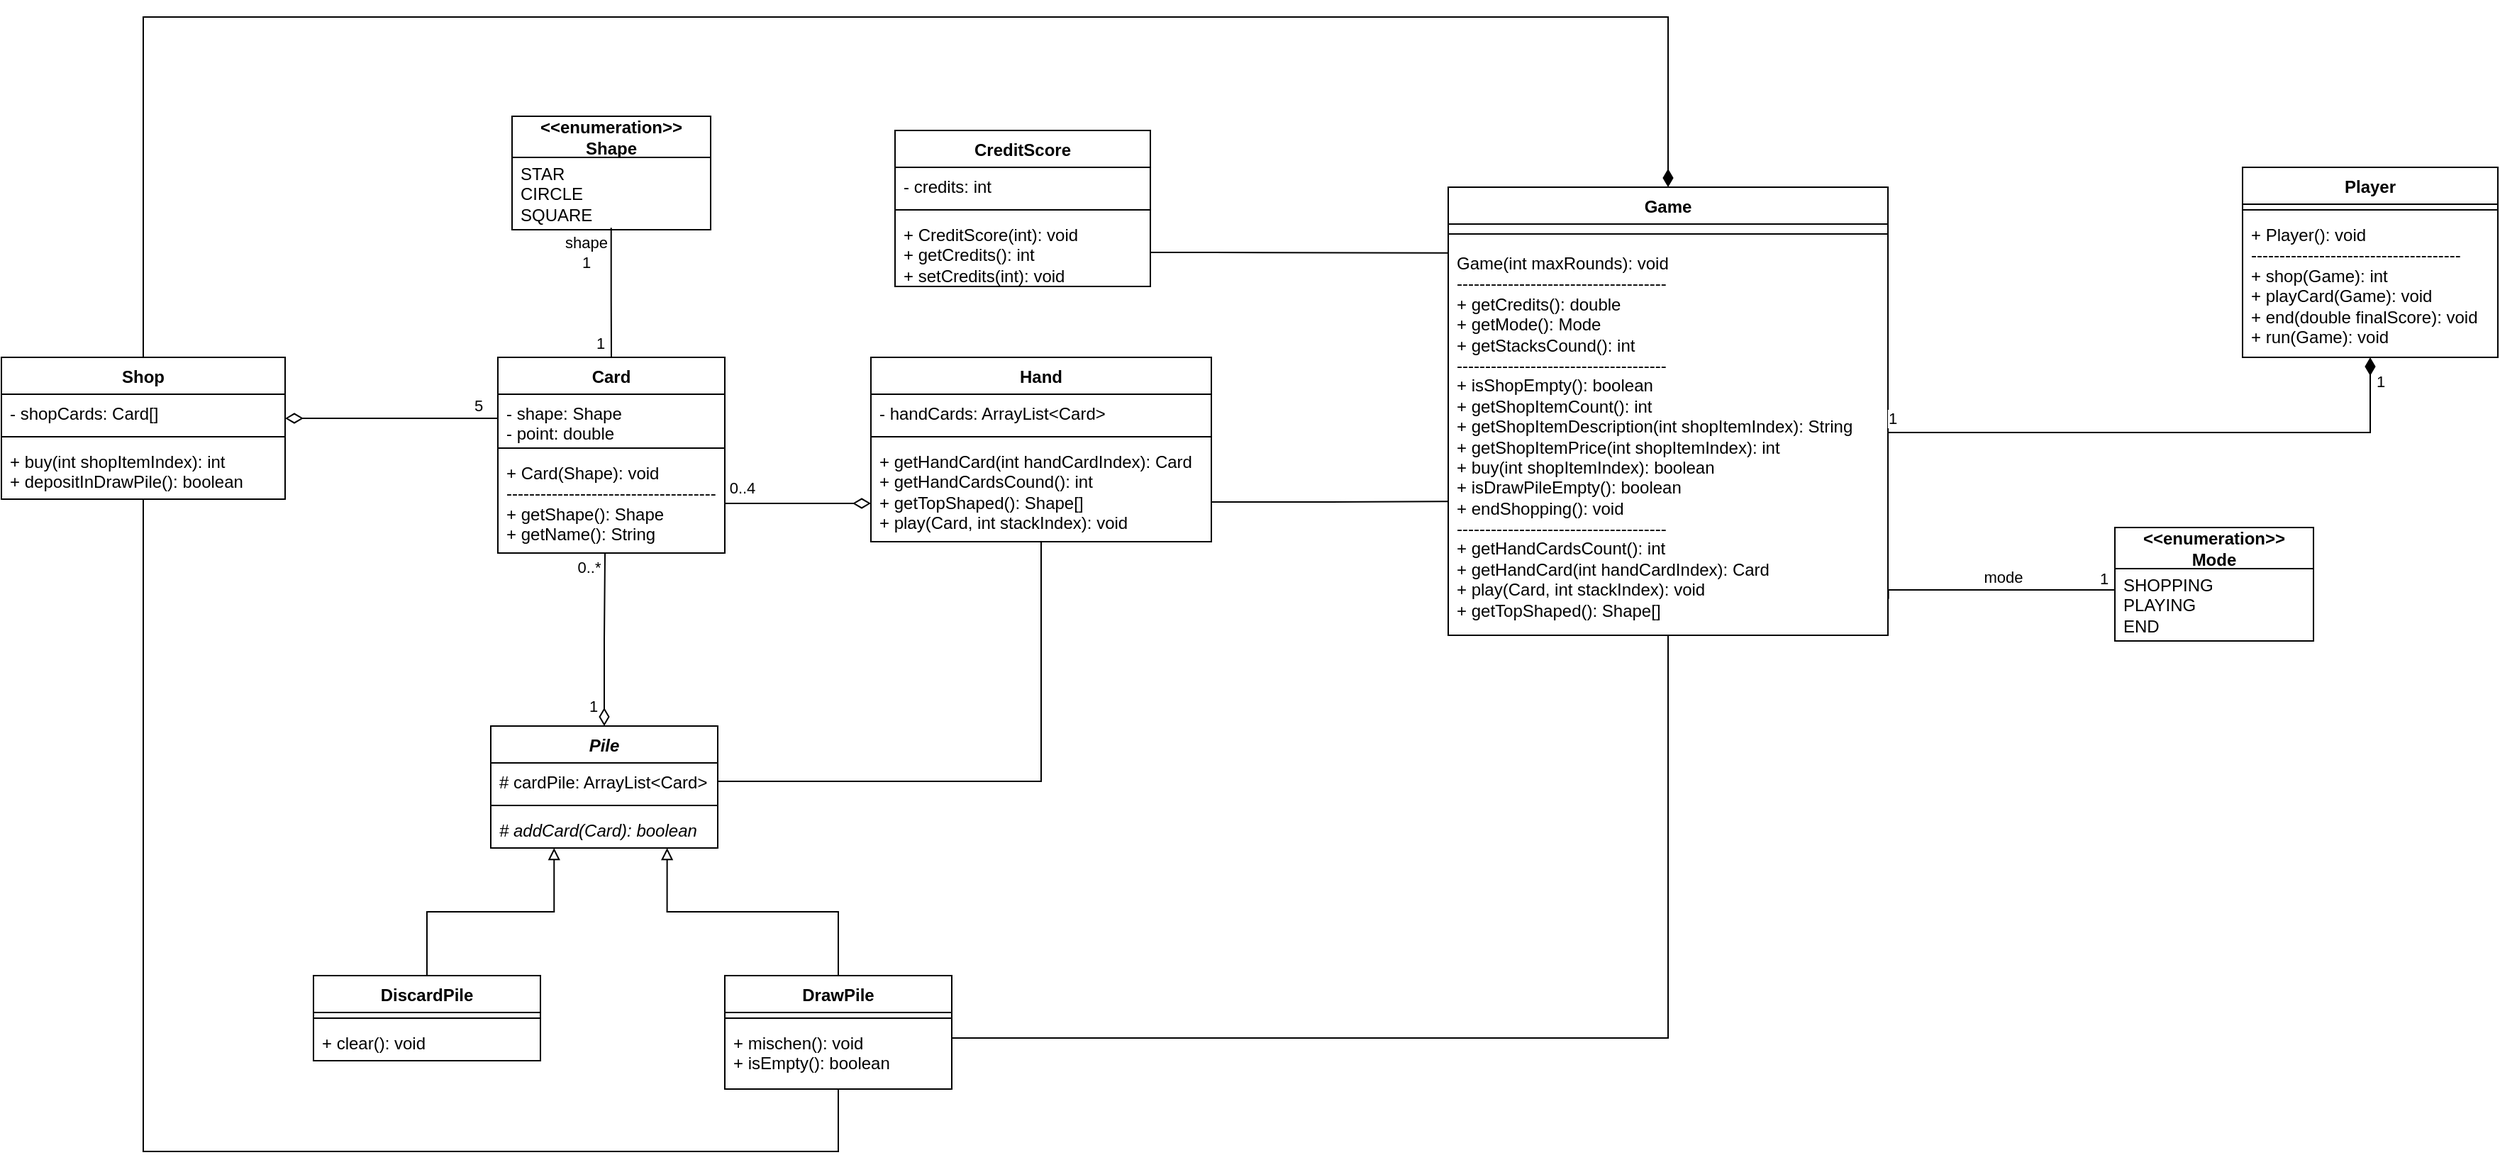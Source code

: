 <mxfile version="24.2.1" type="github">
  <diagram id="C5RBs43oDa-KdzZeNtuy" name="Page-1">
    <mxGraphModel dx="2242" dy="1931" grid="1" gridSize="10" guides="1" tooltips="1" connect="1" arrows="1" fold="1" page="1" pageScale="1" pageWidth="827" pageHeight="1169" background="none" math="0" shadow="0">
      <root>
        <mxCell id="WIyWlLk6GJQsqaUBKTNV-0" />
        <mxCell id="WIyWlLk6GJQsqaUBKTNV-1" parent="WIyWlLk6GJQsqaUBKTNV-0" />
        <mxCell id="68DYtTx3OVYjfGofnT8--20" style="edgeStyle=orthogonalEdgeStyle;rounded=0;orthogonalLoop=1;jettySize=auto;html=1;exitX=0.5;exitY=1;exitDx=0;exitDy=0;endArrow=none;endFill=0;" parent="WIyWlLk6GJQsqaUBKTNV-1" source="SgR9l-3b9hQnym2gSb6I-0" target="C7Ak6nxzTfxMc2L_WpOS-12" edge="1">
          <mxGeometry relative="1" as="geometry">
            <Array as="points">
              <mxPoint x="825" y="480" />
            </Array>
          </mxGeometry>
        </mxCell>
        <mxCell id="SgR9l-3b9hQnym2gSb6I-0" value="Game" style="swimlane;fontStyle=1;align=center;verticalAlign=top;childLayout=stackLayout;horizontal=1;startSize=26;horizontalStack=0;resizeParent=1;resizeParentMax=0;resizeLast=0;collapsible=1;marginBottom=0;whiteSpace=wrap;html=1;labelBackgroundColor=none;" parent="WIyWlLk6GJQsqaUBKTNV-1" vertex="1">
          <mxGeometry x="670" y="-120" width="310" height="316" as="geometry">
            <mxRectangle x="670" y="-120" width="70" height="30" as="alternateBounds" />
          </mxGeometry>
        </mxCell>
        <mxCell id="SgR9l-3b9hQnym2gSb6I-2" value="" style="line;strokeWidth=1;fillColor=none;align=left;verticalAlign=middle;spacingTop=-1;spacingLeft=3;spacingRight=3;rotatable=0;labelPosition=right;points=[];portConstraint=eastwest;labelBackgroundColor=none;" parent="SgR9l-3b9hQnym2gSb6I-0" vertex="1">
          <mxGeometry y="26" width="310" height="14" as="geometry" />
        </mxCell>
        <mxCell id="SgR9l-3b9hQnym2gSb6I-3" value="Game(int maxRounds): void&lt;div&gt;-------------------------------------&lt;/div&gt;&lt;div&gt;+ getCredits(): double&lt;/div&gt;&lt;div&gt;+ getMode(): Mode&lt;/div&gt;&lt;div&gt;+ getStacksCound(): int&lt;/div&gt;&lt;div&gt;-------------------------------------&lt;/div&gt;&lt;div&gt;+ isShopEmpty(): boolean&lt;/div&gt;&lt;div&gt;+ getShopItemCount&lt;span style=&quot;background-color: initial;&quot;&gt;(): int&lt;/span&gt;&lt;/div&gt;&lt;div&gt;+ getShopItemDescription(int shopItemIndex): String&lt;/div&gt;&lt;div&gt;+ getShopItemPrice(int shopItemIndex): int&lt;/div&gt;&lt;div&gt;+ buy(int shopItemIndex): boolean&lt;/div&gt;&lt;div&gt;+ isDrawPileEmpty(): boolean&lt;/div&gt;&lt;div&gt;+ endShopping(): void&lt;/div&gt;&lt;div&gt;-------------------------------------&lt;/div&gt;&lt;div&gt;+ getHandCardsCount&lt;span style=&quot;background-color: initial;&quot;&gt;(): int&lt;/span&gt;&lt;/div&gt;&lt;div&gt;+ getHandCard(int handCardIndex): Card&lt;/div&gt;&lt;div&gt;+ play(Card, int stackIndex): void&lt;/div&gt;&lt;div&gt;+ getTopShaped(): Shape[]&lt;/div&gt;&lt;div&gt;&lt;br&gt;&lt;/div&gt;" style="text;strokeColor=none;fillColor=none;align=left;verticalAlign=top;spacingLeft=4;spacingRight=4;overflow=hidden;rotatable=0;points=[[0,0.5],[1,0.5]];portConstraint=eastwest;whiteSpace=wrap;html=1;labelBackgroundColor=none;" parent="SgR9l-3b9hQnym2gSb6I-0" vertex="1">
          <mxGeometry y="40" width="310" height="276" as="geometry" />
        </mxCell>
        <mxCell id="SgR9l-3b9hQnym2gSb6I-4" value="Player" style="swimlane;fontStyle=1;align=center;verticalAlign=top;childLayout=stackLayout;horizontal=1;startSize=26;horizontalStack=0;resizeParent=1;resizeParentMax=0;resizeLast=0;collapsible=1;marginBottom=0;whiteSpace=wrap;html=1;labelBackgroundColor=none;" parent="WIyWlLk6GJQsqaUBKTNV-1" vertex="1">
          <mxGeometry x="1230" y="-134" width="180" height="134" as="geometry" />
        </mxCell>
        <mxCell id="SgR9l-3b9hQnym2gSb6I-6" value="" style="line;strokeWidth=1;fillColor=none;align=left;verticalAlign=middle;spacingTop=-1;spacingLeft=3;spacingRight=3;rotatable=0;labelPosition=right;points=[];portConstraint=eastwest;labelBackgroundColor=none;" parent="SgR9l-3b9hQnym2gSb6I-4" vertex="1">
          <mxGeometry y="26" width="180" height="8" as="geometry" />
        </mxCell>
        <mxCell id="SgR9l-3b9hQnym2gSb6I-7" value="+ Player(): void&lt;div&gt;-------------------------------------&lt;/div&gt;&lt;div&gt;+ shop(Game): int&lt;/div&gt;&lt;div&gt;+ playCard(Game): void&lt;/div&gt;&lt;div&gt;+ end(double finalScore): void&lt;/div&gt;&lt;div&gt;+ run(Game): void&lt;/div&gt;" style="text;strokeColor=none;fillColor=none;align=left;verticalAlign=top;spacingLeft=4;spacingRight=4;overflow=hidden;rotatable=0;points=[[0,0.5],[1,0.5]];portConstraint=eastwest;whiteSpace=wrap;html=1;labelBackgroundColor=none;" parent="SgR9l-3b9hQnym2gSb6I-4" vertex="1">
          <mxGeometry y="34" width="180" height="100" as="geometry" />
        </mxCell>
        <mxCell id="SgR9l-3b9hQnym2gSb6I-8" value="Card" style="swimlane;fontStyle=1;align=center;verticalAlign=top;childLayout=stackLayout;horizontal=1;startSize=26;horizontalStack=0;resizeParent=1;resizeParentMax=0;resizeLast=0;collapsible=1;marginBottom=0;whiteSpace=wrap;html=1;labelBackgroundColor=none;" parent="WIyWlLk6GJQsqaUBKTNV-1" vertex="1">
          <mxGeometry width="160" height="138" as="geometry" />
        </mxCell>
        <mxCell id="SgR9l-3b9hQnym2gSb6I-9" value="- shape: Shape&lt;div&gt;- point: double&lt;/div&gt;" style="text;strokeColor=none;fillColor=none;align=left;verticalAlign=top;spacingLeft=4;spacingRight=4;overflow=hidden;rotatable=0;points=[[0,0.5],[1,0.5]];portConstraint=eastwest;whiteSpace=wrap;html=1;labelBackgroundColor=none;" parent="SgR9l-3b9hQnym2gSb6I-8" vertex="1">
          <mxGeometry y="26" width="160" height="34" as="geometry" />
        </mxCell>
        <mxCell id="SgR9l-3b9hQnym2gSb6I-10" value="" style="line;strokeWidth=1;fillColor=none;align=left;verticalAlign=middle;spacingTop=-1;spacingLeft=3;spacingRight=3;rotatable=0;labelPosition=right;points=[];portConstraint=eastwest;labelBackgroundColor=none;" parent="SgR9l-3b9hQnym2gSb6I-8" vertex="1">
          <mxGeometry y="60" width="160" height="8" as="geometry" />
        </mxCell>
        <mxCell id="SgR9l-3b9hQnym2gSb6I-11" value="+ Card(Shape): void&lt;div&gt;-------------------------------------&lt;/div&gt;&lt;div&gt;+ getShape(): Shape&lt;/div&gt;&lt;div&gt;+ getName(): String&lt;/div&gt;" style="text;strokeColor=none;fillColor=none;align=left;verticalAlign=top;spacingLeft=4;spacingRight=4;overflow=hidden;rotatable=0;points=[[0,0.5],[1,0.5]];portConstraint=eastwest;whiteSpace=wrap;html=1;labelBackgroundColor=none;" parent="SgR9l-3b9hQnym2gSb6I-8" vertex="1">
          <mxGeometry y="68" width="160" height="70" as="geometry" />
        </mxCell>
        <mxCell id="SgR9l-3b9hQnym2gSb6I-12" value="&lt;div&gt;&amp;lt;&amp;lt;enumeration&amp;gt;&amp;gt;&lt;/div&gt;Shape" style="swimlane;fontStyle=1;align=center;verticalAlign=middle;childLayout=stackLayout;horizontal=1;startSize=29;horizontalStack=0;resizeParent=1;resizeParentMax=0;resizeLast=0;collapsible=0;marginBottom=0;html=1;whiteSpace=wrap;labelBackgroundColor=none;" parent="WIyWlLk6GJQsqaUBKTNV-1" vertex="1">
          <mxGeometry x="10" y="-170" width="140" height="80" as="geometry" />
        </mxCell>
        <mxCell id="SgR9l-3b9hQnym2gSb6I-14" value="STAR&lt;div&gt;CIRCLE&lt;/div&gt;&lt;div&gt;SQUARE&lt;/div&gt;" style="text;html=1;strokeColor=none;fillColor=none;align=left;verticalAlign=middle;spacingLeft=4;spacingRight=4;overflow=hidden;rotatable=0;points=[[0,0.5],[1,0.5]];portConstraint=eastwest;whiteSpace=wrap;labelBackgroundColor=none;" parent="SgR9l-3b9hQnym2gSb6I-12" vertex="1">
          <mxGeometry y="29" width="140" height="51" as="geometry" />
        </mxCell>
        <mxCell id="SgR9l-3b9hQnym2gSb6I-16" style="edgeStyle=elbowEdgeStyle;rounded=0;orthogonalLoop=1;jettySize=auto;html=1;endArrow=none;endFill=0;elbow=vertical;entryX=0.5;entryY=0;entryDx=0;entryDy=0;labelBackgroundColor=none;fontColor=default;exitX=0.499;exitY=0.974;exitDx=0;exitDy=0;exitPerimeter=0;" parent="WIyWlLk6GJQsqaUBKTNV-1" source="SgR9l-3b9hQnym2gSb6I-14" target="SgR9l-3b9hQnym2gSb6I-8" edge="1">
          <mxGeometry relative="1" as="geometry">
            <mxPoint x="100" y="-30" as="targetPoint" />
            <Array as="points">
              <mxPoint x="40" y="-40" />
            </Array>
          </mxGeometry>
        </mxCell>
        <mxCell id="SgR9l-3b9hQnym2gSb6I-17" value="1" style="edgeLabel;html=1;align=center;verticalAlign=middle;resizable=0;points=[];labelBackgroundColor=none;" parent="SgR9l-3b9hQnym2gSb6I-16" vertex="1" connectable="0">
          <mxGeometry x="0.869" relative="1" as="geometry">
            <mxPoint x="-8" y="-4" as="offset" />
          </mxGeometry>
        </mxCell>
        <mxCell id="SgR9l-3b9hQnym2gSb6I-18" value="&lt;div&gt;shape&lt;/div&gt;1" style="edgeLabel;html=1;align=center;verticalAlign=middle;resizable=0;points=[];labelBackgroundColor=none;" parent="SgR9l-3b9hQnym2gSb6I-16" vertex="1" connectable="0">
          <mxGeometry x="-0.845" relative="1" as="geometry">
            <mxPoint x="-18" y="10" as="offset" />
          </mxGeometry>
        </mxCell>
        <mxCell id="SgR9l-3b9hQnym2gSb6I-20" value="&amp;lt;&amp;lt;enumeration&amp;gt;&amp;gt;&lt;div&gt;Mode&lt;/div&gt;" style="swimlane;fontStyle=1;align=center;verticalAlign=middle;childLayout=stackLayout;horizontal=1;startSize=29;horizontalStack=0;resizeParent=1;resizeParentMax=0;resizeLast=0;collapsible=0;marginBottom=0;html=1;whiteSpace=wrap;labelBackgroundColor=none;" parent="WIyWlLk6GJQsqaUBKTNV-1" vertex="1">
          <mxGeometry x="1140" y="120" width="140" height="80" as="geometry" />
        </mxCell>
        <mxCell id="SgR9l-3b9hQnym2gSb6I-22" value="SHOPPING&lt;div&gt;PLAYING&lt;/div&gt;&lt;div&gt;END&lt;/div&gt;" style="text;html=1;strokeColor=none;fillColor=none;align=left;verticalAlign=middle;spacingLeft=4;spacingRight=4;overflow=hidden;rotatable=0;points=[[0,0.5],[1,0.5]];portConstraint=eastwest;whiteSpace=wrap;labelBackgroundColor=none;" parent="SgR9l-3b9hQnym2gSb6I-20" vertex="1">
          <mxGeometry y="29" width="140" height="51" as="geometry" />
        </mxCell>
        <mxCell id="LPEKgBTARTEl4KXcgwuo-25" style="edgeStyle=orthogonalEdgeStyle;rounded=0;orthogonalLoop=1;jettySize=auto;html=1;endArrow=none;endFill=0;" parent="WIyWlLk6GJQsqaUBKTNV-1" source="C7Ak6nxzTfxMc2L_WpOS-0" target="C7Ak6nxzTfxMc2L_WpOS-12" edge="1">
          <mxGeometry relative="1" as="geometry">
            <Array as="points">
              <mxPoint x="-250" y="560" />
              <mxPoint x="240" y="560" />
            </Array>
          </mxGeometry>
        </mxCell>
        <mxCell id="68DYtTx3OVYjfGofnT8--21" style="edgeStyle=orthogonalEdgeStyle;rounded=0;orthogonalLoop=1;jettySize=auto;html=1;exitX=0.5;exitY=0;exitDx=0;exitDy=0;entryX=0.5;entryY=0;entryDx=0;entryDy=0;endArrow=diamondThin;endFill=1;startArrow=none;startFill=0;endSize=10;" parent="WIyWlLk6GJQsqaUBKTNV-1" source="C7Ak6nxzTfxMc2L_WpOS-0" target="SgR9l-3b9hQnym2gSb6I-0" edge="1">
          <mxGeometry relative="1" as="geometry">
            <Array as="points">
              <mxPoint x="-250" y="-240" />
              <mxPoint x="825" y="-240" />
            </Array>
          </mxGeometry>
        </mxCell>
        <mxCell id="C7Ak6nxzTfxMc2L_WpOS-0" value="Shop&lt;div&gt;&lt;br&gt;&lt;/div&gt;" style="swimlane;fontStyle=1;align=center;verticalAlign=top;childLayout=stackLayout;horizontal=1;startSize=26;horizontalStack=0;resizeParent=1;resizeParentMax=0;resizeLast=0;collapsible=1;marginBottom=0;whiteSpace=wrap;html=1;labelBackgroundColor=none;" parent="WIyWlLk6GJQsqaUBKTNV-1" vertex="1">
          <mxGeometry x="-350" width="200" height="100" as="geometry" />
        </mxCell>
        <mxCell id="C7Ak6nxzTfxMc2L_WpOS-1" value="- shopCards: Card[]" style="text;strokeColor=none;fillColor=none;align=left;verticalAlign=top;spacingLeft=4;spacingRight=4;overflow=hidden;rotatable=0;points=[[0,0.5],[1,0.5]];portConstraint=eastwest;whiteSpace=wrap;html=1;labelBackgroundColor=none;" parent="C7Ak6nxzTfxMc2L_WpOS-0" vertex="1">
          <mxGeometry y="26" width="200" height="26" as="geometry" />
        </mxCell>
        <mxCell id="C7Ak6nxzTfxMc2L_WpOS-2" value="" style="line;strokeWidth=1;fillColor=none;align=left;verticalAlign=middle;spacingTop=-1;spacingLeft=3;spacingRight=3;rotatable=0;labelPosition=right;points=[];portConstraint=eastwest;labelBackgroundColor=none;" parent="C7Ak6nxzTfxMc2L_WpOS-0" vertex="1">
          <mxGeometry y="52" width="200" height="8" as="geometry" />
        </mxCell>
        <mxCell id="C7Ak6nxzTfxMc2L_WpOS-3" value="+ buy(int shopItemIndex): int&lt;div&gt;+ depositInDrawPile(): boolean&lt;/div&gt;" style="text;strokeColor=none;fillColor=none;align=left;verticalAlign=top;spacingLeft=4;spacingRight=4;overflow=hidden;rotatable=0;points=[[0,0.5],[1,0.5]];portConstraint=eastwest;whiteSpace=wrap;html=1;labelBackgroundColor=none;" parent="C7Ak6nxzTfxMc2L_WpOS-0" vertex="1">
          <mxGeometry y="60" width="200" height="40" as="geometry" />
        </mxCell>
        <mxCell id="loQ072DQar3Xdi3EgCQD-0" style="edgeStyle=orthogonalEdgeStyle;rounded=0;orthogonalLoop=1;jettySize=auto;html=1;endArrow=none;endFill=0;" parent="WIyWlLk6GJQsqaUBKTNV-1" source="C7Ak6nxzTfxMc2L_WpOS-8" target="C7Ak6nxzTfxMc2L_WpOS-24" edge="1">
          <mxGeometry relative="1" as="geometry" />
        </mxCell>
        <mxCell id="C7Ak6nxzTfxMc2L_WpOS-8" value="Hand" style="swimlane;fontStyle=1;align=center;verticalAlign=top;childLayout=stackLayout;horizontal=1;startSize=26;horizontalStack=0;resizeParent=1;resizeParentMax=0;resizeLast=0;collapsible=1;marginBottom=0;whiteSpace=wrap;html=1;labelBackgroundColor=none;" parent="WIyWlLk6GJQsqaUBKTNV-1" vertex="1">
          <mxGeometry x="263" width="240" height="130" as="geometry" />
        </mxCell>
        <mxCell id="C7Ak6nxzTfxMc2L_WpOS-9" value="- handCards: ArrayList&amp;lt;Card&amp;gt;" style="text;strokeColor=none;fillColor=none;align=left;verticalAlign=top;spacingLeft=4;spacingRight=4;overflow=hidden;rotatable=0;points=[[0,0.5],[1,0.5]];portConstraint=eastwest;whiteSpace=wrap;html=1;labelBackgroundColor=none;" parent="C7Ak6nxzTfxMc2L_WpOS-8" vertex="1">
          <mxGeometry y="26" width="240" height="26" as="geometry" />
        </mxCell>
        <mxCell id="C7Ak6nxzTfxMc2L_WpOS-10" value="" style="line;strokeWidth=1;fillColor=none;align=left;verticalAlign=middle;spacingTop=-1;spacingLeft=3;spacingRight=3;rotatable=0;labelPosition=right;points=[];portConstraint=eastwest;labelBackgroundColor=none;" parent="C7Ak6nxzTfxMc2L_WpOS-8" vertex="1">
          <mxGeometry y="52" width="240" height="8" as="geometry" />
        </mxCell>
        <mxCell id="C7Ak6nxzTfxMc2L_WpOS-11" value="+ getHandCard(int handCardIndex): Card&lt;div&gt;+ getHandCardsCound(): int&lt;/div&gt;&lt;div&gt;+ getTopShaped(): Shape[]&lt;/div&gt;&lt;div&gt;+ play(Card, int stackIndex): void&lt;/div&gt;" style="text;strokeColor=none;fillColor=none;align=left;verticalAlign=top;spacingLeft=4;spacingRight=4;overflow=hidden;rotatable=0;points=[[0,0.5],[1,0.5]];portConstraint=eastwest;whiteSpace=wrap;html=1;labelBackgroundColor=none;" parent="C7Ak6nxzTfxMc2L_WpOS-8" vertex="1">
          <mxGeometry y="60" width="240" height="70" as="geometry" />
        </mxCell>
        <mxCell id="C7Ak6nxzTfxMc2L_WpOS-12" value="DrawPile" style="swimlane;fontStyle=1;align=center;verticalAlign=top;childLayout=stackLayout;horizontal=1;startSize=26;horizontalStack=0;resizeParent=1;resizeParentMax=0;resizeLast=0;collapsible=1;marginBottom=0;whiteSpace=wrap;html=1;labelBackgroundColor=none;" parent="WIyWlLk6GJQsqaUBKTNV-1" vertex="1">
          <mxGeometry x="160" y="436" width="160" height="80" as="geometry" />
        </mxCell>
        <mxCell id="C7Ak6nxzTfxMc2L_WpOS-14" value="" style="line;strokeWidth=1;fillColor=none;align=left;verticalAlign=middle;spacingTop=-1;spacingLeft=3;spacingRight=3;rotatable=0;labelPosition=right;points=[];portConstraint=eastwest;labelBackgroundColor=none;" parent="C7Ak6nxzTfxMc2L_WpOS-12" vertex="1">
          <mxGeometry y="26" width="160" height="8" as="geometry" />
        </mxCell>
        <mxCell id="C7Ak6nxzTfxMc2L_WpOS-15" value="+ mischen(): void&lt;div&gt;+ isEmpty(): boolean&lt;/div&gt;" style="text;strokeColor=none;fillColor=none;align=left;verticalAlign=top;spacingLeft=4;spacingRight=4;overflow=hidden;rotatable=0;points=[[0,0.5],[1,0.5]];portConstraint=eastwest;whiteSpace=wrap;html=1;labelBackgroundColor=none;" parent="C7Ak6nxzTfxMc2L_WpOS-12" vertex="1">
          <mxGeometry y="34" width="160" height="46" as="geometry" />
        </mxCell>
        <mxCell id="C7Ak6nxzTfxMc2L_WpOS-16" value="DiscardPile" style="swimlane;fontStyle=1;align=center;verticalAlign=top;childLayout=stackLayout;horizontal=1;startSize=26;horizontalStack=0;resizeParent=1;resizeParentMax=0;resizeLast=0;collapsible=1;marginBottom=0;whiteSpace=wrap;html=1;labelBackgroundColor=none;" parent="WIyWlLk6GJQsqaUBKTNV-1" vertex="1">
          <mxGeometry x="-130" y="436" width="160" height="60" as="geometry" />
        </mxCell>
        <mxCell id="C7Ak6nxzTfxMc2L_WpOS-18" value="" style="line;strokeWidth=1;fillColor=none;align=left;verticalAlign=middle;spacingTop=-1;spacingLeft=3;spacingRight=3;rotatable=0;labelPosition=right;points=[];portConstraint=eastwest;labelBackgroundColor=none;" parent="C7Ak6nxzTfxMc2L_WpOS-16" vertex="1">
          <mxGeometry y="26" width="160" height="8" as="geometry" />
        </mxCell>
        <mxCell id="C7Ak6nxzTfxMc2L_WpOS-19" value="&lt;div&gt;+ clear(): void&lt;/div&gt;" style="text;strokeColor=none;fillColor=none;align=left;verticalAlign=top;spacingLeft=4;spacingRight=4;overflow=hidden;rotatable=0;points=[[0,0.5],[1,0.5]];portConstraint=eastwest;whiteSpace=wrap;html=1;labelBackgroundColor=none;" parent="C7Ak6nxzTfxMc2L_WpOS-16" vertex="1">
          <mxGeometry y="34" width="160" height="26" as="geometry" />
        </mxCell>
        <mxCell id="C7Ak6nxzTfxMc2L_WpOS-20" style="edgeStyle=orthogonalEdgeStyle;rounded=0;orthogonalLoop=1;jettySize=auto;html=1;entryX=1;entryY=0.5;entryDx=0;entryDy=0;endArrow=none;endFill=0;startArrow=diamondThin;startFill=0;startSize=10;labelBackgroundColor=none;fontColor=default;" parent="WIyWlLk6GJQsqaUBKTNV-1" source="C7Ak6nxzTfxMc2L_WpOS-11" target="SgR9l-3b9hQnym2gSb6I-11" edge="1">
          <mxGeometry relative="1" as="geometry">
            <Array as="points">
              <mxPoint x="250" y="103" />
              <mxPoint x="250" y="103" />
            </Array>
          </mxGeometry>
        </mxCell>
        <mxCell id="C7Ak6nxzTfxMc2L_WpOS-22" value="0..4" style="edgeLabel;html=1;align=center;verticalAlign=middle;resizable=0;points=[];labelBackgroundColor=none;" parent="C7Ak6nxzTfxMc2L_WpOS-20" connectable="0" vertex="1">
          <mxGeometry x="0.828" relative="1" as="geometry">
            <mxPoint x="3" y="-11" as="offset" />
          </mxGeometry>
        </mxCell>
        <mxCell id="C7Ak6nxzTfxMc2L_WpOS-23" value="&lt;i&gt;Pile&lt;/i&gt;" style="swimlane;fontStyle=1;align=center;verticalAlign=top;childLayout=stackLayout;horizontal=1;startSize=26;horizontalStack=0;resizeParent=1;resizeParentMax=0;resizeLast=0;collapsible=1;marginBottom=0;whiteSpace=wrap;html=1;labelBackgroundColor=none;" parent="WIyWlLk6GJQsqaUBKTNV-1" vertex="1">
          <mxGeometry x="-5" y="260" width="160" height="86" as="geometry">
            <mxRectangle x="-5" y="260" width="70" height="30" as="alternateBounds" />
          </mxGeometry>
        </mxCell>
        <mxCell id="C7Ak6nxzTfxMc2L_WpOS-24" value="# cardPile: ArrayList&amp;lt;Card&amp;gt;" style="text;strokeColor=none;fillColor=none;align=left;verticalAlign=top;spacingLeft=4;spacingRight=4;overflow=hidden;rotatable=0;points=[[0,0.5],[1,0.5]];portConstraint=eastwest;whiteSpace=wrap;html=1;labelBackgroundColor=none;" parent="C7Ak6nxzTfxMc2L_WpOS-23" vertex="1">
          <mxGeometry y="26" width="160" height="26" as="geometry" />
        </mxCell>
        <mxCell id="C7Ak6nxzTfxMc2L_WpOS-25" value="" style="line;strokeWidth=1;fillColor=none;align=left;verticalAlign=middle;spacingTop=-1;spacingLeft=3;spacingRight=3;rotatable=0;labelPosition=right;points=[];portConstraint=eastwest;labelBackgroundColor=none;" parent="C7Ak6nxzTfxMc2L_WpOS-23" vertex="1">
          <mxGeometry y="52" width="160" height="8" as="geometry" />
        </mxCell>
        <mxCell id="C7Ak6nxzTfxMc2L_WpOS-26" value="&lt;i&gt;# addCard(Card): boolean&lt;/i&gt;" style="text;strokeColor=none;fillColor=none;align=left;verticalAlign=top;spacingLeft=4;spacingRight=4;overflow=hidden;rotatable=0;points=[[0,0.5],[1,0.5]];portConstraint=eastwest;whiteSpace=wrap;html=1;labelBackgroundColor=none;" parent="C7Ak6nxzTfxMc2L_WpOS-23" vertex="1">
          <mxGeometry y="60" width="160" height="26" as="geometry" />
        </mxCell>
        <mxCell id="C7Ak6nxzTfxMc2L_WpOS-27" style="edgeStyle=elbowEdgeStyle;rounded=0;orthogonalLoop=1;jettySize=auto;html=1;entryX=0.279;entryY=1;entryDx=0;entryDy=0;entryPerimeter=0;elbow=vertical;endArrow=block;endFill=0;labelBackgroundColor=none;fontColor=default;" parent="WIyWlLk6GJQsqaUBKTNV-1" source="C7Ak6nxzTfxMc2L_WpOS-16" target="C7Ak6nxzTfxMc2L_WpOS-26" edge="1">
          <mxGeometry relative="1" as="geometry" />
        </mxCell>
        <mxCell id="C7Ak6nxzTfxMc2L_WpOS-28" style="edgeStyle=orthogonalEdgeStyle;rounded=0;orthogonalLoop=1;jettySize=auto;html=1;entryX=0.777;entryY=1;entryDx=0;entryDy=0;entryPerimeter=0;endArrow=block;endFill=0;labelBackgroundColor=none;fontColor=default;" parent="WIyWlLk6GJQsqaUBKTNV-1" source="C7Ak6nxzTfxMc2L_WpOS-12" target="C7Ak6nxzTfxMc2L_WpOS-26" edge="1">
          <mxGeometry relative="1" as="geometry" />
        </mxCell>
        <mxCell id="C7Ak6nxzTfxMc2L_WpOS-29" style="edgeStyle=orthogonalEdgeStyle;rounded=0;orthogonalLoop=1;jettySize=auto;html=1;entryX=0.472;entryY=0.998;entryDx=0;entryDy=0;entryPerimeter=0;endArrow=none;endFill=0;labelBackgroundColor=none;fontColor=default;startArrow=diamondThin;startFill=0;endSize=8;startSize=10;" parent="WIyWlLk6GJQsqaUBKTNV-1" source="C7Ak6nxzTfxMc2L_WpOS-23" target="SgR9l-3b9hQnym2gSb6I-11" edge="1">
          <mxGeometry relative="1" as="geometry" />
        </mxCell>
        <mxCell id="C7Ak6nxzTfxMc2L_WpOS-30" value="1" style="edgeLabel;html=1;align=center;verticalAlign=middle;resizable=0;points=[];labelBackgroundColor=none;" parent="C7Ak6nxzTfxMc2L_WpOS-29" connectable="0" vertex="1">
          <mxGeometry x="-0.76" y="-1" relative="1" as="geometry">
            <mxPoint x="-9" as="offset" />
          </mxGeometry>
        </mxCell>
        <mxCell id="C7Ak6nxzTfxMc2L_WpOS-31" value="0..*" style="edgeLabel;html=1;align=center;verticalAlign=middle;resizable=0;points=[];labelBackgroundColor=none;" parent="C7Ak6nxzTfxMc2L_WpOS-29" connectable="0" vertex="1">
          <mxGeometry x="0.879" relative="1" as="geometry">
            <mxPoint x="-12" y="2" as="offset" />
          </mxGeometry>
        </mxCell>
        <mxCell id="LPEKgBTARTEl4KXcgwuo-0" style="edgeStyle=orthogonalEdgeStyle;rounded=0;orthogonalLoop=1;jettySize=auto;html=1;entryX=0;entryY=0.5;entryDx=0;entryDy=0;endArrow=none;endFill=0;startArrow=diamondThin;startFill=0;endSize=6;startSize=10;labelBackgroundColor=none;fontColor=default;" parent="WIyWlLk6GJQsqaUBKTNV-1" source="C7Ak6nxzTfxMc2L_WpOS-1" target="SgR9l-3b9hQnym2gSb6I-9" edge="1">
          <mxGeometry relative="1" as="geometry">
            <Array as="points">
              <mxPoint x="-110" y="43" />
              <mxPoint x="-110" y="43" />
            </Array>
          </mxGeometry>
        </mxCell>
        <mxCell id="LPEKgBTARTEl4KXcgwuo-2" value="5" style="edgeLabel;html=1;align=center;verticalAlign=middle;resizable=0;points=[];labelBackgroundColor=none;" parent="LPEKgBTARTEl4KXcgwuo-0" vertex="1" connectable="0">
          <mxGeometry x="0.808" relative="1" as="geometry">
            <mxPoint y="-9" as="offset" />
          </mxGeometry>
        </mxCell>
        <mxCell id="LPEKgBTARTEl4KXcgwuo-8" value="CreditScore" style="swimlane;fontStyle=1;align=center;verticalAlign=top;childLayout=stackLayout;horizontal=1;startSize=26;horizontalStack=0;resizeParent=1;resizeParentMax=0;resizeLast=0;collapsible=1;marginBottom=0;whiteSpace=wrap;html=1;labelBackgroundColor=none;" parent="WIyWlLk6GJQsqaUBKTNV-1" vertex="1">
          <mxGeometry x="280" y="-160" width="180" height="110" as="geometry" />
        </mxCell>
        <mxCell id="LPEKgBTARTEl4KXcgwuo-9" value="- credits: int" style="text;strokeColor=none;fillColor=none;align=left;verticalAlign=top;spacingLeft=4;spacingRight=4;overflow=hidden;rotatable=0;points=[[0,0.5],[1,0.5]];portConstraint=eastwest;whiteSpace=wrap;html=1;labelBackgroundColor=none;" parent="LPEKgBTARTEl4KXcgwuo-8" vertex="1">
          <mxGeometry y="26" width="180" height="26" as="geometry" />
        </mxCell>
        <mxCell id="LPEKgBTARTEl4KXcgwuo-10" value="" style="line;strokeWidth=1;fillColor=none;align=left;verticalAlign=middle;spacingTop=-1;spacingLeft=3;spacingRight=3;rotatable=0;labelPosition=right;points=[];portConstraint=eastwest;labelBackgroundColor=none;" parent="LPEKgBTARTEl4KXcgwuo-8" vertex="1">
          <mxGeometry y="52" width="180" height="8" as="geometry" />
        </mxCell>
        <mxCell id="LPEKgBTARTEl4KXcgwuo-11" value="&lt;div&gt;+ CreditScore(int): void&lt;/div&gt;+ getCredits(): int&lt;div&gt;+ setCredits(int): void&lt;/div&gt;" style="text;strokeColor=none;fillColor=none;align=left;verticalAlign=top;spacingLeft=4;spacingRight=4;overflow=hidden;rotatable=0;points=[[0,0.5],[1,0.5]];portConstraint=eastwest;whiteSpace=wrap;html=1;labelBackgroundColor=none;" parent="LPEKgBTARTEl4KXcgwuo-8" vertex="1">
          <mxGeometry y="60" width="180" height="50" as="geometry" />
        </mxCell>
        <mxCell id="LPEKgBTARTEl4KXcgwuo-28" style="edgeStyle=orthogonalEdgeStyle;rounded=0;orthogonalLoop=1;jettySize=auto;html=1;endArrow=none;endFill=0;startArrow=diamondThin;startFill=1;endSize=7;startSize=10;" parent="WIyWlLk6GJQsqaUBKTNV-1" source="SgR9l-3b9hQnym2gSb6I-7" edge="1">
          <mxGeometry relative="1" as="geometry">
            <Array as="points">
              <mxPoint x="1320" y="53" />
            </Array>
            <mxPoint x="980" y="53" as="targetPoint" />
          </mxGeometry>
        </mxCell>
        <mxCell id="LPEKgBTARTEl4KXcgwuo-31" value="1" style="edgeLabel;html=1;align=center;verticalAlign=middle;resizable=0;points=[];" parent="LPEKgBTARTEl4KXcgwuo-28" connectable="0" vertex="1">
          <mxGeometry x="-0.903" y="1" relative="1" as="geometry">
            <mxPoint x="6" y="-2" as="offset" />
          </mxGeometry>
        </mxCell>
        <mxCell id="LPEKgBTARTEl4KXcgwuo-33" value="1" style="edgeLabel;html=1;align=center;verticalAlign=middle;resizable=0;points=[];" parent="LPEKgBTARTEl4KXcgwuo-28" connectable="0" vertex="1">
          <mxGeometry x="0.894" relative="1" as="geometry">
            <mxPoint x="-18" y="-10" as="offset" />
          </mxGeometry>
        </mxCell>
        <mxCell id="LPEKgBTARTEl4KXcgwuo-30" style="edgeStyle=orthogonalEdgeStyle;rounded=0;orthogonalLoop=1;jettySize=auto;html=1;entryX=1.001;entryY=0.907;entryDx=0;entryDy=0;entryPerimeter=0;endArrow=none;endFill=0;" parent="WIyWlLk6GJQsqaUBKTNV-1" source="SgR9l-3b9hQnym2gSb6I-22" target="SgR9l-3b9hQnym2gSb6I-3" edge="1">
          <mxGeometry relative="1" as="geometry">
            <Array as="points">
              <mxPoint x="1050" y="164" />
              <mxPoint x="1050" y="164" />
            </Array>
          </mxGeometry>
        </mxCell>
        <mxCell id="LPEKgBTARTEl4KXcgwuo-34" value="mode" style="edgeLabel;html=1;align=center;verticalAlign=middle;resizable=0;points=[];" parent="LPEKgBTARTEl4KXcgwuo-30" connectable="0" vertex="1">
          <mxGeometry x="0.295" y="-1" relative="1" as="geometry">
            <mxPoint x="28" y="-8" as="offset" />
          </mxGeometry>
        </mxCell>
        <mxCell id="LPEKgBTARTEl4KXcgwuo-35" value="1" style="edgeLabel;html=1;align=center;verticalAlign=middle;resizable=0;points=[];" parent="LPEKgBTARTEl4KXcgwuo-30" connectable="0" vertex="1">
          <mxGeometry x="-0.887" relative="1" as="geometry">
            <mxPoint x="1" y="-8" as="offset" />
          </mxGeometry>
        </mxCell>
        <mxCell id="68DYtTx3OVYjfGofnT8--26" style="edgeStyle=orthogonalEdgeStyle;rounded=0;orthogonalLoop=1;jettySize=auto;html=1;exitX=1;exitY=0.5;exitDx=0;exitDy=0;entryX=0;entryY=0.023;entryDx=0;entryDy=0;entryPerimeter=0;endArrow=none;endFill=0;startArrow=none;startFill=0;endSize=10;" parent="WIyWlLk6GJQsqaUBKTNV-1" source="LPEKgBTARTEl4KXcgwuo-11" target="SgR9l-3b9hQnym2gSb6I-3" edge="1">
          <mxGeometry relative="1" as="geometry">
            <Array as="points">
              <mxPoint x="504" y="-74" />
              <mxPoint x="587" y="-74" />
            </Array>
          </mxGeometry>
        </mxCell>
        <mxCell id="68DYtTx3OVYjfGofnT8--27" style="edgeStyle=orthogonalEdgeStyle;rounded=0;orthogonalLoop=1;jettySize=auto;html=1;exitX=1;exitY=0.5;exitDx=0;exitDy=0;entryX=0;entryY=0.658;entryDx=0;entryDy=0;entryPerimeter=0;endArrow=none;endFill=0;endSize=10;" parent="WIyWlLk6GJQsqaUBKTNV-1" source="C7Ak6nxzTfxMc2L_WpOS-11" target="SgR9l-3b9hQnym2gSb6I-3" edge="1">
          <mxGeometry relative="1" as="geometry">
            <Array as="points">
              <mxPoint x="503" y="102" />
              <mxPoint x="587" y="102" />
            </Array>
          </mxGeometry>
        </mxCell>
      </root>
    </mxGraphModel>
  </diagram>
</mxfile>
